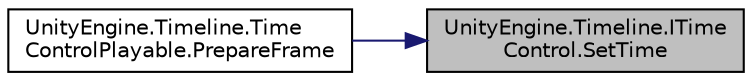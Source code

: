digraph "UnityEngine.Timeline.ITimeControl.SetTime"
{
 // LATEX_PDF_SIZE
  edge [fontname="Helvetica",fontsize="10",labelfontname="Helvetica",labelfontsize="10"];
  node [fontname="Helvetica",fontsize="10",shape=record];
  rankdir="RL";
  Node1 [label="UnityEngine.Timeline.ITime\lControl.SetTime",height=0.2,width=0.4,color="black", fillcolor="grey75", style="filled", fontcolor="black",tooltip="Called each frame the Timeline clip is active."];
  Node1 -> Node2 [dir="back",color="midnightblue",fontsize="10",style="solid",fontname="Helvetica"];
  Node2 [label="UnityEngine.Timeline.Time\lControlPlayable.PrepareFrame",height=0.2,width=0.4,color="black", fillcolor="white", style="filled",URL="$class_unity_engine_1_1_timeline_1_1_time_control_playable.html#a4585626f7ccc01ec2b654f51e7e82e59",tooltip="This function is called during the PrepareFrame phase of the PlayableGraph."];
}
